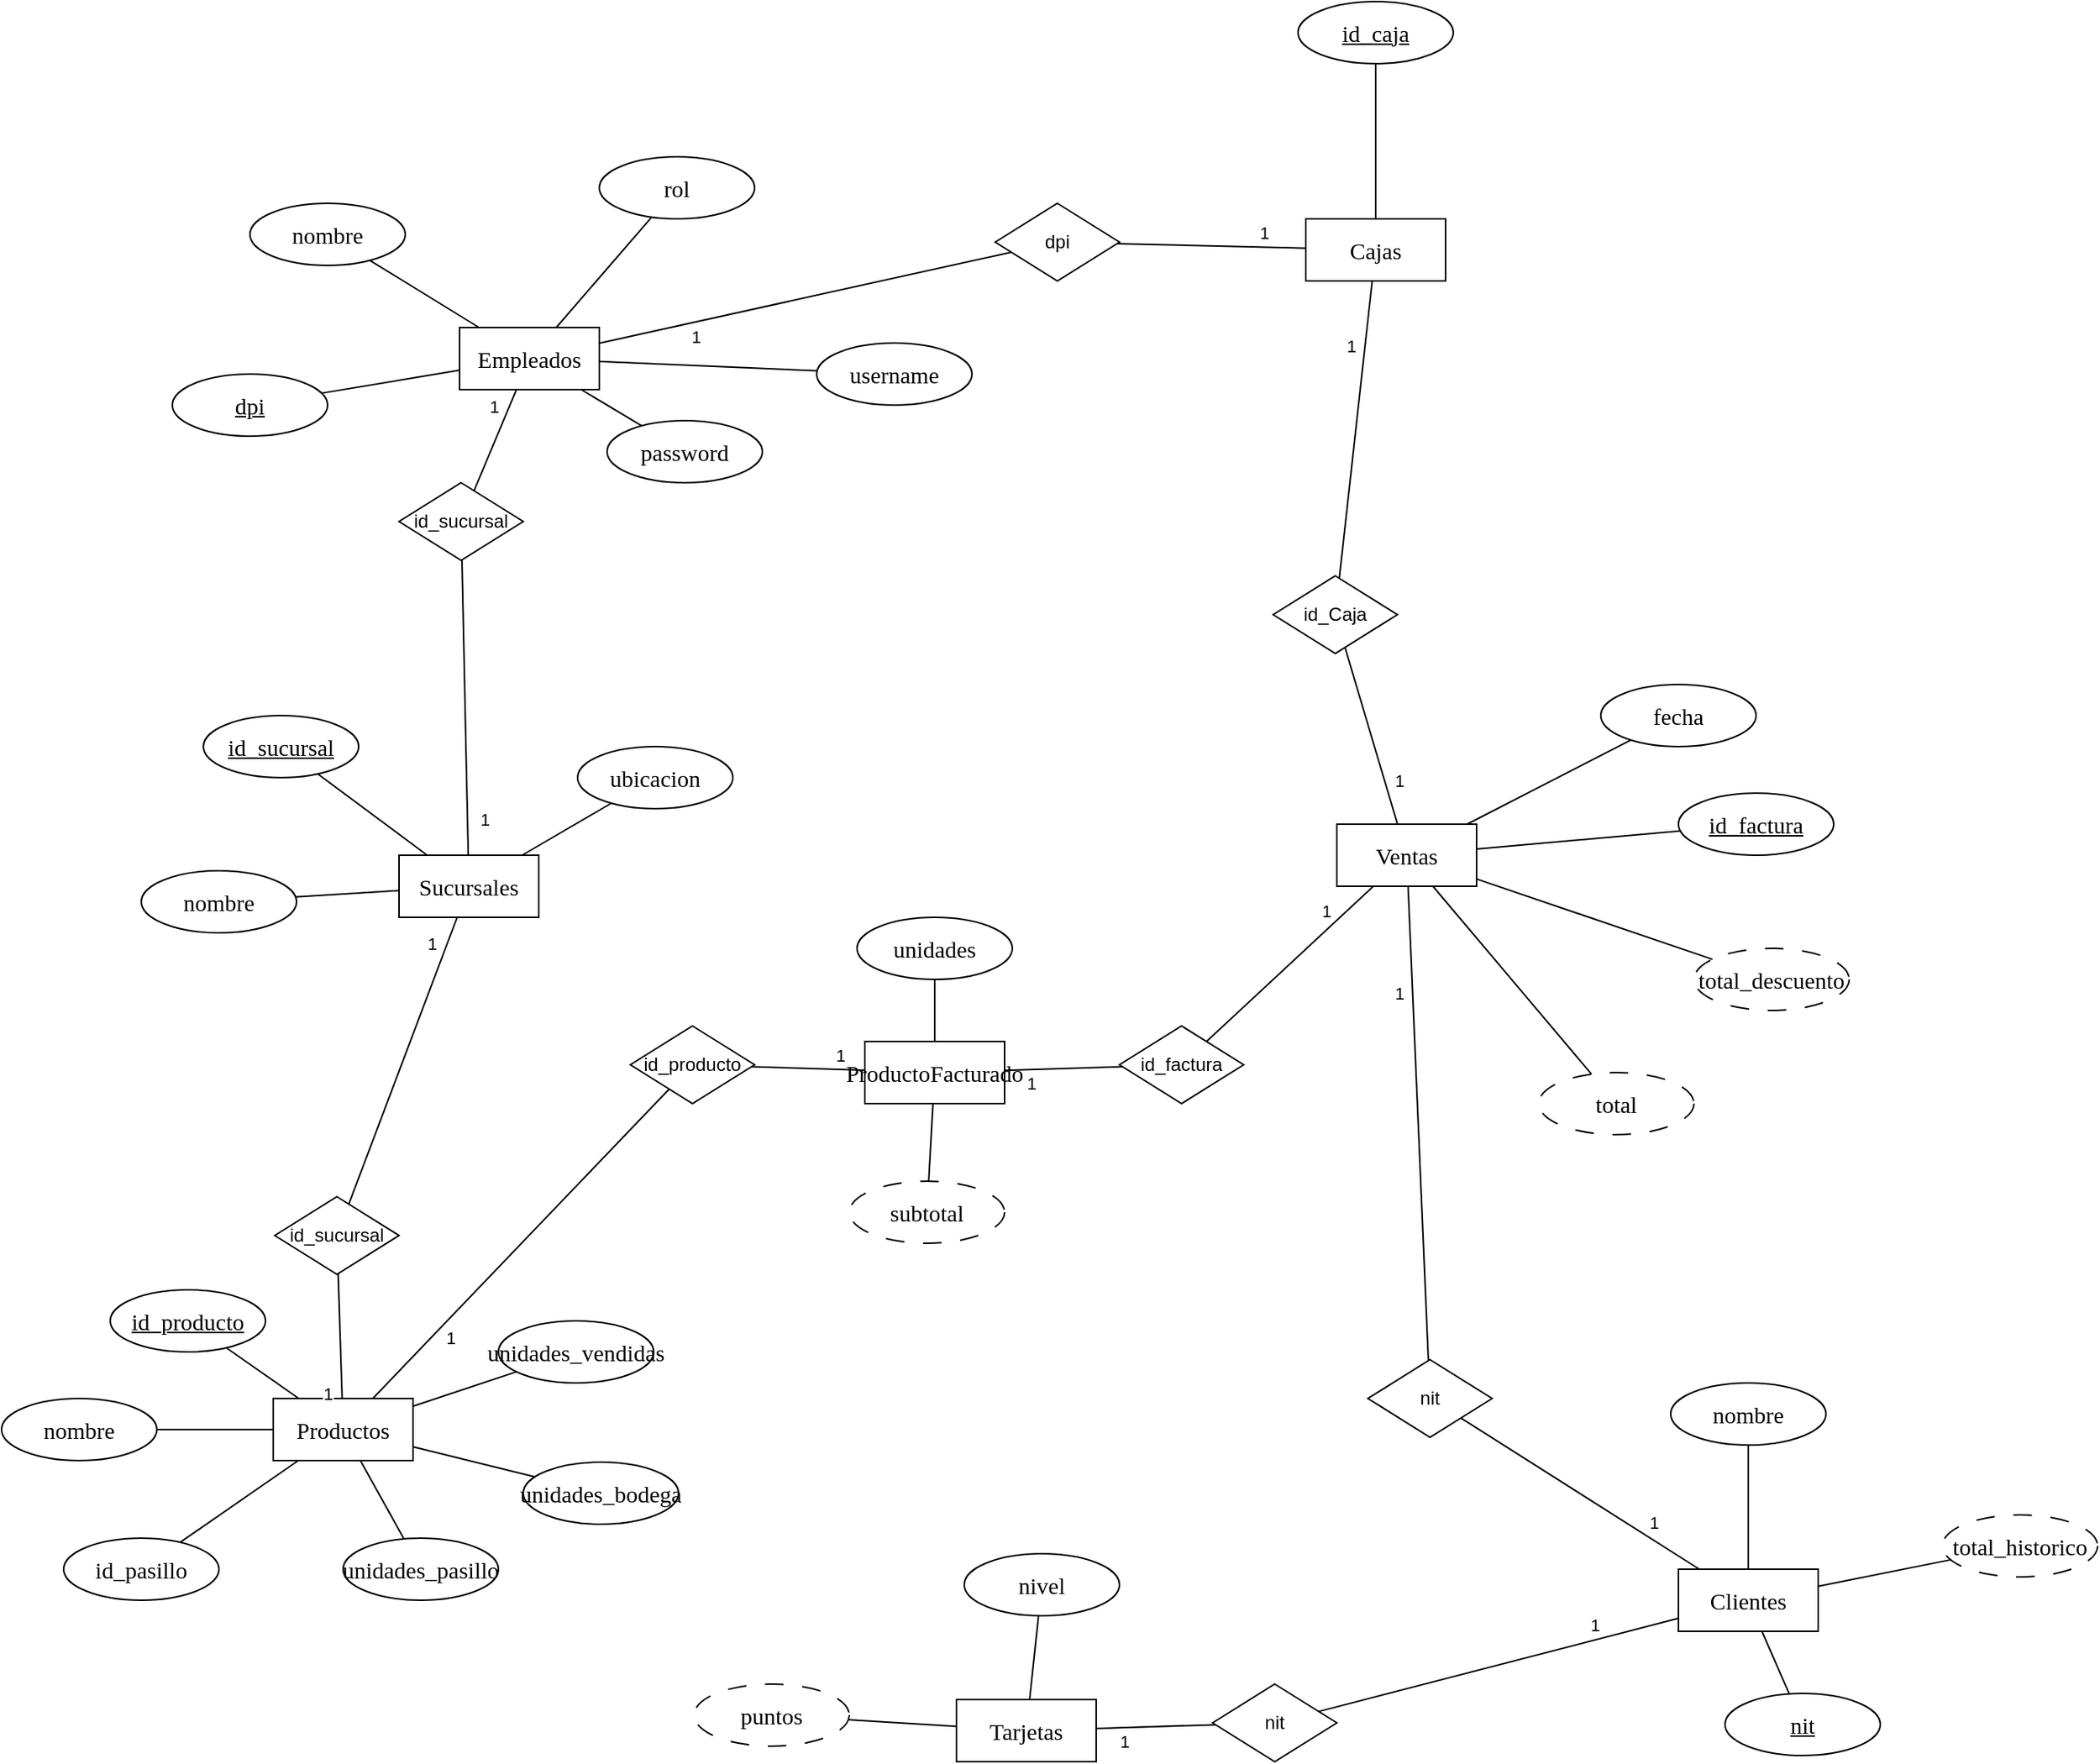 <mxfile version="24.7.8">
  <diagram name="Page-1" id="uq9tVkFY0VpL2rFD1yWa">
    <mxGraphModel dx="882" dy="587" grid="1" gridSize="10" guides="1" tooltips="1" connect="1" arrows="1" fold="1" page="1" pageScale="1" pageWidth="1169" pageHeight="827" math="0" shadow="0">
      <root>
        <mxCell id="0" />
        <mxCell id="1" parent="0" />
        <mxCell id="k-hOgq2_AKB81ZH2Ypp2-1" value="Sucursales" style="rounded=0;whiteSpace=wrap;html=1;fontFamily=Sofia Sans Semi Condensed;fontSize=15;" parent="1" vertex="1">
          <mxGeometry x="606" y="810" width="90" height="40" as="geometry" />
        </mxCell>
        <mxCell id="k-hOgq2_AKB81ZH2Ypp2-2" value="id_sucursal" style="ellipse;whiteSpace=wrap;html=1;fontFamily=Sofia Sans Semi Condensed;fontSize=15;fontStyle=4" parent="1" vertex="1">
          <mxGeometry x="480" y="720" width="100" height="40" as="geometry" />
        </mxCell>
        <mxCell id="k-hOgq2_AKB81ZH2Ypp2-3" value="nombre" style="ellipse;whiteSpace=wrap;html=1;fontFamily=Sofia Sans Semi Condensed;fontSize=15;" parent="1" vertex="1">
          <mxGeometry x="440" y="820" width="100" height="40" as="geometry" />
        </mxCell>
        <mxCell id="k-hOgq2_AKB81ZH2Ypp2-4" value="ubicacion" style="ellipse;whiteSpace=wrap;html=1;fontFamily=Sofia Sans Semi Condensed;fontSize=15;" parent="1" vertex="1">
          <mxGeometry x="721" y="740" width="100" height="40" as="geometry" />
        </mxCell>
        <mxCell id="k-hOgq2_AKB81ZH2Ypp2-6" value="" style="endArrow=none;html=1;rounded=0;" parent="1" source="k-hOgq2_AKB81ZH2Ypp2-1" target="k-hOgq2_AKB81ZH2Ypp2-4" edge="1">
          <mxGeometry width="50" height="50" relative="1" as="geometry">
            <mxPoint x="751" y="1010" as="sourcePoint" />
            <mxPoint x="891" y="900" as="targetPoint" />
          </mxGeometry>
        </mxCell>
        <mxCell id="k-hOgq2_AKB81ZH2Ypp2-7" value="" style="endArrow=none;html=1;rounded=0;" parent="1" source="k-hOgq2_AKB81ZH2Ypp2-1" target="k-hOgq2_AKB81ZH2Ypp2-3" edge="1">
          <mxGeometry width="50" height="50" relative="1" as="geometry">
            <mxPoint x="731" y="910" as="sourcePoint" />
            <mxPoint x="901" y="910" as="targetPoint" />
          </mxGeometry>
        </mxCell>
        <mxCell id="k-hOgq2_AKB81ZH2Ypp2-8" value="" style="endArrow=none;html=1;rounded=0;" parent="1" source="k-hOgq2_AKB81ZH2Ypp2-1" target="k-hOgq2_AKB81ZH2Ypp2-2" edge="1">
          <mxGeometry width="50" height="50" relative="1" as="geometry">
            <mxPoint x="741" y="920" as="sourcePoint" />
            <mxPoint x="911" y="920" as="targetPoint" />
          </mxGeometry>
        </mxCell>
        <mxCell id="k-hOgq2_AKB81ZH2Ypp2-9" value="Empleados" style="rounded=0;whiteSpace=wrap;html=1;fontFamily=Sofia Sans Semi Condensed;fontSize=15;" parent="1" vertex="1">
          <mxGeometry x="645" y="470" width="90" height="40" as="geometry" />
        </mxCell>
        <mxCell id="k-hOgq2_AKB81ZH2Ypp2-10" value="dpi" style="ellipse;whiteSpace=wrap;html=1;fontFamily=Sofia Sans Semi Condensed;fontSize=15;fontStyle=4" parent="1" vertex="1">
          <mxGeometry x="460" y="500" width="100" height="40" as="geometry" />
        </mxCell>
        <mxCell id="k-hOgq2_AKB81ZH2Ypp2-11" value="nombre" style="ellipse;whiteSpace=wrap;html=1;fontFamily=Sofia Sans Semi Condensed;fontSize=15;" parent="1" vertex="1">
          <mxGeometry x="510" y="390" width="100" height="40" as="geometry" />
        </mxCell>
        <mxCell id="k-hOgq2_AKB81ZH2Ypp2-13" value="1" style="endArrow=none;html=1;rounded=0;" parent="1" source="k-hOgq2_AKB81ZH2Ypp2-9" target="k-hOgq2_AKB81ZH2Ypp2-28" edge="1">
          <mxGeometry x="-0.551" y="-9" width="50" height="50" relative="1" as="geometry">
            <mxPoint x="790" y="670" as="sourcePoint" />
            <mxPoint x="725.804" y="319.929" as="targetPoint" />
            <mxPoint as="offset" />
          </mxGeometry>
        </mxCell>
        <mxCell id="k-hOgq2_AKB81ZH2Ypp2-14" value="" style="endArrow=none;html=1;rounded=0;" parent="1" source="k-hOgq2_AKB81ZH2Ypp2-9" target="k-hOgq2_AKB81ZH2Ypp2-11" edge="1">
          <mxGeometry width="50" height="50" relative="1" as="geometry">
            <mxPoint x="770" y="570" as="sourcePoint" />
            <mxPoint x="940" y="570" as="targetPoint" />
          </mxGeometry>
        </mxCell>
        <mxCell id="k-hOgq2_AKB81ZH2Ypp2-15" value="" style="endArrow=none;html=1;rounded=0;" parent="1" source="k-hOgq2_AKB81ZH2Ypp2-9" target="k-hOgq2_AKB81ZH2Ypp2-10" edge="1">
          <mxGeometry width="50" height="50" relative="1" as="geometry">
            <mxPoint x="780" y="580" as="sourcePoint" />
            <mxPoint x="950" y="580" as="targetPoint" />
          </mxGeometry>
        </mxCell>
        <mxCell id="k-hOgq2_AKB81ZH2Ypp2-16" value="id_pasillo" style="ellipse;whiteSpace=wrap;html=1;fontFamily=Sofia Sans Semi Condensed;fontSize=15;" parent="1" vertex="1">
          <mxGeometry x="390" y="1250" width="100" height="40" as="geometry" />
        </mxCell>
        <mxCell id="k-hOgq2_AKB81ZH2Ypp2-17" value="" style="endArrow=none;html=1;rounded=0;" parent="1" source="k-hOgq2_AKB81ZH2Ypp2-30" target="k-hOgq2_AKB81ZH2Ypp2-16" edge="1">
          <mxGeometry width="50" height="50" relative="1" as="geometry">
            <mxPoint x="500" y="1410" as="sourcePoint" />
            <mxPoint x="750" y="1510" as="targetPoint" />
          </mxGeometry>
        </mxCell>
        <mxCell id="k-hOgq2_AKB81ZH2Ypp2-18" value="unidades_pasillo" style="ellipse;whiteSpace=wrap;html=1;fontFamily=Sofia Sans Semi Condensed;fontSize=15;" parent="1" vertex="1">
          <mxGeometry x="570" y="1250" width="100" height="40" as="geometry" />
        </mxCell>
        <mxCell id="k-hOgq2_AKB81ZH2Ypp2-19" value="" style="endArrow=none;html=1;rounded=0;" parent="1" source="k-hOgq2_AKB81ZH2Ypp2-30" target="k-hOgq2_AKB81ZH2Ypp2-18" edge="1">
          <mxGeometry width="50" height="50" relative="1" as="geometry">
            <mxPoint x="510" y="1420" as="sourcePoint" />
            <mxPoint x="760" y="1520" as="targetPoint" />
          </mxGeometry>
        </mxCell>
        <mxCell id="k-hOgq2_AKB81ZH2Ypp2-20" value="unidades_bodega" style="ellipse;whiteSpace=wrap;html=1;fontFamily=Sofia Sans Semi Condensed;fontSize=15;" parent="1" vertex="1">
          <mxGeometry x="686" y="1201" width="100" height="40" as="geometry" />
        </mxCell>
        <mxCell id="k-hOgq2_AKB81ZH2Ypp2-21" value="" style="endArrow=none;html=1;rounded=0;" parent="1" source="k-hOgq2_AKB81ZH2Ypp2-30" target="k-hOgq2_AKB81ZH2Ypp2-20" edge="1">
          <mxGeometry width="50" height="50" relative="1" as="geometry">
            <mxPoint x="520" y="1430" as="sourcePoint" />
            <mxPoint x="770" y="1530" as="targetPoint" />
          </mxGeometry>
        </mxCell>
        <mxCell id="k-hOgq2_AKB81ZH2Ypp2-22" value="password" style="ellipse;whiteSpace=wrap;html=1;fontFamily=Sofia Sans Semi Condensed;fontSize=15;" parent="1" vertex="1">
          <mxGeometry x="740" y="530" width="100" height="40" as="geometry" />
        </mxCell>
        <mxCell id="k-hOgq2_AKB81ZH2Ypp2-23" value="" style="endArrow=none;html=1;rounded=0;" parent="1" source="k-hOgq2_AKB81ZH2Ypp2-9" target="k-hOgq2_AKB81ZH2Ypp2-22" edge="1">
          <mxGeometry width="50" height="50" relative="1" as="geometry">
            <mxPoint x="1020" y="420" as="sourcePoint" />
            <mxPoint x="1270" y="520" as="targetPoint" />
          </mxGeometry>
        </mxCell>
        <mxCell id="k-hOgq2_AKB81ZH2Ypp2-24" value="username" style="ellipse;whiteSpace=wrap;html=1;fontFamily=Sofia Sans Semi Condensed;fontSize=15;" parent="1" vertex="1">
          <mxGeometry x="875" y="480" width="100" height="40" as="geometry" />
        </mxCell>
        <mxCell id="k-hOgq2_AKB81ZH2Ypp2-25" value="" style="endArrow=none;html=1;rounded=0;" parent="1" source="k-hOgq2_AKB81ZH2Ypp2-9" target="k-hOgq2_AKB81ZH2Ypp2-24" edge="1">
          <mxGeometry width="50" height="50" relative="1" as="geometry">
            <mxPoint x="1030" y="430" as="sourcePoint" />
            <mxPoint x="1280" y="530" as="targetPoint" />
          </mxGeometry>
        </mxCell>
        <mxCell id="k-hOgq2_AKB81ZH2Ypp2-26" value="rol" style="ellipse;whiteSpace=wrap;html=1;fontFamily=Sofia Sans Semi Condensed;fontSize=15;" parent="1" vertex="1">
          <mxGeometry x="735" y="360" width="100" height="40" as="geometry" />
        </mxCell>
        <mxCell id="k-hOgq2_AKB81ZH2Ypp2-27" value="" style="endArrow=none;html=1;rounded=0;" parent="1" source="k-hOgq2_AKB81ZH2Ypp2-9" target="k-hOgq2_AKB81ZH2Ypp2-26" edge="1">
          <mxGeometry width="50" height="50" relative="1" as="geometry">
            <mxPoint x="1040" y="440" as="sourcePoint" />
            <mxPoint x="1290" y="540" as="targetPoint" />
          </mxGeometry>
        </mxCell>
        <mxCell id="k-hOgq2_AKB81ZH2Ypp2-28" value="id_sucursal" style="rhombus;whiteSpace=wrap;html=1;fontStyle=0" parent="1" vertex="1">
          <mxGeometry x="606" y="570" width="80" height="50" as="geometry" />
        </mxCell>
        <mxCell id="k-hOgq2_AKB81ZH2Ypp2-29" value="1" style="endArrow=none;html=1;rounded=0;" parent="1" source="k-hOgq2_AKB81ZH2Ypp2-1" target="k-hOgq2_AKB81ZH2Ypp2-28" edge="1">
          <mxGeometry x="-0.763" y="-11" width="50" height="50" relative="1" as="geometry">
            <mxPoint x="291" y="410" as="sourcePoint" />
            <mxPoint x="294" y="319" as="targetPoint" />
            <mxPoint as="offset" />
          </mxGeometry>
        </mxCell>
        <mxCell id="k-hOgq2_AKB81ZH2Ypp2-30" value="Productos" style="rounded=0;whiteSpace=wrap;html=1;fontFamily=Sofia Sans Semi Condensed;fontSize=15;" parent="1" vertex="1">
          <mxGeometry x="525" y="1160" width="90" height="40" as="geometry" />
        </mxCell>
        <mxCell id="k-hOgq2_AKB81ZH2Ypp2-31" value="id_producto" style="ellipse;whiteSpace=wrap;html=1;fontFamily=Sofia Sans Semi Condensed;fontSize=15;fontStyle=4" parent="1" vertex="1">
          <mxGeometry x="420" y="1090" width="100" height="40" as="geometry" />
        </mxCell>
        <mxCell id="k-hOgq2_AKB81ZH2Ypp2-32" value="nombre" style="ellipse;whiteSpace=wrap;html=1;fontFamily=Sofia Sans Semi Condensed;fontSize=15;" parent="1" vertex="1">
          <mxGeometry x="350" y="1160" width="100" height="40" as="geometry" />
        </mxCell>
        <mxCell id="k-hOgq2_AKB81ZH2Ypp2-33" value="unidades_vendidas" style="ellipse;whiteSpace=wrap;html=1;fontFamily=Sofia Sans Semi Condensed;fontSize=15;" parent="1" vertex="1">
          <mxGeometry x="670" y="1110" width="100" height="40" as="geometry" />
        </mxCell>
        <mxCell id="k-hOgq2_AKB81ZH2Ypp2-34" value="" style="endArrow=none;html=1;rounded=0;" parent="1" source="k-hOgq2_AKB81ZH2Ypp2-30" target="k-hOgq2_AKB81ZH2Ypp2-33" edge="1">
          <mxGeometry width="50" height="50" relative="1" as="geometry">
            <mxPoint x="670" y="1360" as="sourcePoint" />
            <mxPoint x="810" y="1250" as="targetPoint" />
          </mxGeometry>
        </mxCell>
        <mxCell id="k-hOgq2_AKB81ZH2Ypp2-35" value="" style="endArrow=none;html=1;rounded=0;" parent="1" source="k-hOgq2_AKB81ZH2Ypp2-30" target="k-hOgq2_AKB81ZH2Ypp2-32" edge="1">
          <mxGeometry width="50" height="50" relative="1" as="geometry">
            <mxPoint x="650" y="1260" as="sourcePoint" />
            <mxPoint x="820" y="1260" as="targetPoint" />
          </mxGeometry>
        </mxCell>
        <mxCell id="k-hOgq2_AKB81ZH2Ypp2-36" value="" style="endArrow=none;html=1;rounded=0;" parent="1" source="k-hOgq2_AKB81ZH2Ypp2-30" target="k-hOgq2_AKB81ZH2Ypp2-31" edge="1">
          <mxGeometry width="50" height="50" relative="1" as="geometry">
            <mxPoint x="660" y="1270" as="sourcePoint" />
            <mxPoint x="830" y="1270" as="targetPoint" />
          </mxGeometry>
        </mxCell>
        <mxCell id="k-hOgq2_AKB81ZH2Ypp2-37" value="id_sucursal" style="rhombus;whiteSpace=wrap;html=1;" parent="1" vertex="1">
          <mxGeometry x="526" y="1030" width="80" height="50" as="geometry" />
        </mxCell>
        <mxCell id="k-hOgq2_AKB81ZH2Ypp2-38" value="1" style="endArrow=none;html=1;rounded=0;" parent="1" source="k-hOgq2_AKB81ZH2Ypp2-37" target="k-hOgq2_AKB81ZH2Ypp2-30" edge="1">
          <mxGeometry x="0.909" y="-9" width="50" height="50" relative="1" as="geometry">
            <mxPoint x="630" y="430" as="sourcePoint" />
            <mxPoint x="630" y="350" as="targetPoint" />
            <mxPoint as="offset" />
          </mxGeometry>
        </mxCell>
        <mxCell id="k-hOgq2_AKB81ZH2Ypp2-39" value="1" style="endArrow=none;html=1;rounded=0;" parent="1" source="k-hOgq2_AKB81ZH2Ypp2-37" target="k-hOgq2_AKB81ZH2Ypp2-1" edge="1">
          <mxGeometry x="0.777" y="9" width="50" height="50" relative="1" as="geometry">
            <mxPoint x="485" y="166" as="sourcePoint" />
            <mxPoint x="615" y="117" as="targetPoint" />
            <mxPoint as="offset" />
          </mxGeometry>
        </mxCell>
        <mxCell id="k-hOgq2_AKB81ZH2Ypp2-40" value="Clientes" style="rounded=0;whiteSpace=wrap;html=1;fontFamily=Sofia Sans Semi Condensed;fontSize=15;" parent="1" vertex="1">
          <mxGeometry x="1430" y="1270" width="90" height="40" as="geometry" />
        </mxCell>
        <mxCell id="k-hOgq2_AKB81ZH2Ypp2-41" value="nit" style="ellipse;whiteSpace=wrap;html=1;fontFamily=Sofia Sans Semi Condensed;fontSize=15;fontStyle=4" parent="1" vertex="1">
          <mxGeometry x="1460" y="1350" width="100" height="40" as="geometry" />
        </mxCell>
        <mxCell id="k-hOgq2_AKB81ZH2Ypp2-42" value="nombre" style="ellipse;whiteSpace=wrap;html=1;fontFamily=Sofia Sans Semi Condensed;fontSize=15;" parent="1" vertex="1">
          <mxGeometry x="1425" y="1150" width="100" height="40" as="geometry" />
        </mxCell>
        <mxCell id="k-hOgq2_AKB81ZH2Ypp2-43" value="total_historico" style="ellipse;whiteSpace=wrap;html=1;fontFamily=Sofia Sans Semi Condensed;fontSize=15;dashed=1;dashPattern=12 12;" parent="1" vertex="1">
          <mxGeometry x="1600" y="1235" width="100" height="40" as="geometry" />
        </mxCell>
        <mxCell id="k-hOgq2_AKB81ZH2Ypp2-44" value="" style="endArrow=none;html=1;rounded=0;" parent="1" source="k-hOgq2_AKB81ZH2Ypp2-40" target="k-hOgq2_AKB81ZH2Ypp2-43" edge="1">
          <mxGeometry width="50" height="50" relative="1" as="geometry">
            <mxPoint x="1575" y="1470" as="sourcePoint" />
            <mxPoint x="1715" y="1360" as="targetPoint" />
          </mxGeometry>
        </mxCell>
        <mxCell id="k-hOgq2_AKB81ZH2Ypp2-45" value="" style="endArrow=none;html=1;rounded=0;" parent="1" source="k-hOgq2_AKB81ZH2Ypp2-40" target="k-hOgq2_AKB81ZH2Ypp2-42" edge="1">
          <mxGeometry width="50" height="50" relative="1" as="geometry">
            <mxPoint x="1555" y="1370" as="sourcePoint" />
            <mxPoint x="1725" y="1370" as="targetPoint" />
          </mxGeometry>
        </mxCell>
        <mxCell id="k-hOgq2_AKB81ZH2Ypp2-46" value="" style="endArrow=none;html=1;rounded=0;" parent="1" source="k-hOgq2_AKB81ZH2Ypp2-40" target="k-hOgq2_AKB81ZH2Ypp2-41" edge="1">
          <mxGeometry width="50" height="50" relative="1" as="geometry">
            <mxPoint x="1565" y="1380" as="sourcePoint" />
            <mxPoint x="1735" y="1380" as="targetPoint" />
          </mxGeometry>
        </mxCell>
        <mxCell id="k-hOgq2_AKB81ZH2Ypp2-47" value="Cajas" style="rounded=0;whiteSpace=wrap;html=1;fontFamily=Sofia Sans Semi Condensed;fontSize=15;" parent="1" vertex="1">
          <mxGeometry x="1190" y="400" width="90" height="40" as="geometry" />
        </mxCell>
        <mxCell id="k-hOgq2_AKB81ZH2Ypp2-48" value="id_caja" style="ellipse;whiteSpace=wrap;html=1;fontFamily=Sofia Sans Semi Condensed;fontSize=15;fontStyle=4" parent="1" vertex="1">
          <mxGeometry x="1185" y="260" width="100" height="40" as="geometry" />
        </mxCell>
        <mxCell id="k-hOgq2_AKB81ZH2Ypp2-53" value="" style="endArrow=none;html=1;rounded=0;" parent="1" source="k-hOgq2_AKB81ZH2Ypp2-47" target="k-hOgq2_AKB81ZH2Ypp2-48" edge="1">
          <mxGeometry width="50" height="50" relative="1" as="geometry">
            <mxPoint x="1270" y="560" as="sourcePoint" />
            <mxPoint x="1440" y="560" as="targetPoint" />
          </mxGeometry>
        </mxCell>
        <mxCell id="k-hOgq2_AKB81ZH2Ypp2-54" value="Ventas" style="rounded=0;whiteSpace=wrap;html=1;fontFamily=Sofia Sans Semi Condensed;fontSize=15;" parent="1" vertex="1">
          <mxGeometry x="1210" y="790" width="90" height="40" as="geometry" />
        </mxCell>
        <mxCell id="k-hOgq2_AKB81ZH2Ypp2-55" value="id_factura" style="ellipse;whiteSpace=wrap;html=1;fontFamily=Sofia Sans Semi Condensed;fontSize=15;fontStyle=4" parent="1" vertex="1">
          <mxGeometry x="1430" y="770" width="100" height="40" as="geometry" />
        </mxCell>
        <mxCell id="k-hOgq2_AKB81ZH2Ypp2-57" value="1" style="endArrow=none;html=1;rounded=0;" parent="1" source="k-hOgq2_AKB81ZH2Ypp2-54" target="k-hOgq2_AKB81ZH2Ypp2-66" edge="1">
          <mxGeometry x="-0.551" y="-9" width="50" height="50" relative="1" as="geometry">
            <mxPoint x="360" y="830" as="sourcePoint" />
            <mxPoint x="295.804" y="479.929" as="targetPoint" />
            <mxPoint as="offset" />
          </mxGeometry>
        </mxCell>
        <mxCell id="k-hOgq2_AKB81ZH2Ypp2-59" value="" style="endArrow=none;html=1;rounded=0;" parent="1" source="k-hOgq2_AKB81ZH2Ypp2-54" target="k-hOgq2_AKB81ZH2Ypp2-55" edge="1">
          <mxGeometry width="50" height="50" relative="1" as="geometry">
            <mxPoint x="1370" y="860" as="sourcePoint" />
            <mxPoint x="1540" y="860" as="targetPoint" />
          </mxGeometry>
        </mxCell>
        <mxCell id="k-hOgq2_AKB81ZH2Ypp2-64" value="total" style="ellipse;whiteSpace=wrap;html=1;fontFamily=Sofia Sans Semi Condensed;fontSize=15;dashed=1;dashPattern=12 12;" parent="1" vertex="1">
          <mxGeometry x="1340" y="950" width="100" height="40" as="geometry" />
        </mxCell>
        <mxCell id="k-hOgq2_AKB81ZH2Ypp2-65" value="" style="endArrow=none;html=1;rounded=0;" parent="1" source="k-hOgq2_AKB81ZH2Ypp2-54" target="k-hOgq2_AKB81ZH2Ypp2-64" edge="1">
          <mxGeometry width="50" height="50" relative="1" as="geometry">
            <mxPoint x="1630" y="720" as="sourcePoint" />
            <mxPoint x="1880" y="820" as="targetPoint" />
          </mxGeometry>
        </mxCell>
        <mxCell id="k-hOgq2_AKB81ZH2Ypp2-66" value="nit" style="rhombus;whiteSpace=wrap;html=1;" parent="1" vertex="1">
          <mxGeometry x="1230" y="1135" width="80" height="50" as="geometry" />
        </mxCell>
        <mxCell id="k-hOgq2_AKB81ZH2Ypp2-69" value="1" style="endArrow=none;html=1;rounded=0;" parent="1" source="k-hOgq2_AKB81ZH2Ypp2-40" target="k-hOgq2_AKB81ZH2Ypp2-66" edge="1">
          <mxGeometry x="-0.551" y="-9" width="50" height="50" relative="1" as="geometry">
            <mxPoint x="845" y="500" as="sourcePoint" />
            <mxPoint x="690" y="480" as="targetPoint" />
            <mxPoint as="offset" />
          </mxGeometry>
        </mxCell>
        <mxCell id="k-hOgq2_AKB81ZH2Ypp2-71" value="1" style="endArrow=none;html=1;rounded=0;" parent="1" source="k-hOgq2_AKB81ZH2Ypp2-9" target="k-hOgq2_AKB81ZH2Ypp2-72" edge="1">
          <mxGeometry x="-0.551" y="-9" width="50" height="50" relative="1" as="geometry">
            <mxPoint x="1470" y="655" as="sourcePoint" />
            <mxPoint x="1110" y="855" as="targetPoint" />
            <mxPoint as="offset" />
          </mxGeometry>
        </mxCell>
        <mxCell id="k-hOgq2_AKB81ZH2Ypp2-72" value="dpi" style="rhombus;whiteSpace=wrap;html=1;" parent="1" vertex="1">
          <mxGeometry x="990" y="390" width="80" height="50" as="geometry" />
        </mxCell>
        <mxCell id="k-hOgq2_AKB81ZH2Ypp2-73" value="1" style="endArrow=none;html=1;rounded=0;" parent="1" source="k-hOgq2_AKB81ZH2Ypp2-47" target="k-hOgq2_AKB81ZH2Ypp2-72" edge="1">
          <mxGeometry x="-0.551" y="-9" width="50" height="50" relative="1" as="geometry">
            <mxPoint x="830" y="615" as="sourcePoint" />
            <mxPoint x="993" y="601" as="targetPoint" />
            <mxPoint as="offset" />
          </mxGeometry>
        </mxCell>
        <mxCell id="k-hOgq2_AKB81ZH2Ypp2-77" value="1" style="endArrow=none;html=1;rounded=0;" parent="1" source="k-hOgq2_AKB81ZH2Ypp2-47" target="k-hOgq2_AKB81ZH2Ypp2-78" edge="1">
          <mxGeometry x="-0.551" y="-9" width="50" height="50" relative="1" as="geometry">
            <mxPoint x="1600" y="421.613" as="sourcePoint" />
            <mxPoint x="1270" y="825" as="targetPoint" />
            <mxPoint as="offset" />
          </mxGeometry>
        </mxCell>
        <mxCell id="k-hOgq2_AKB81ZH2Ypp2-78" value="id_Caja" style="rhombus;whiteSpace=wrap;html=1;" parent="1" vertex="1">
          <mxGeometry x="1169" y="630" width="80" height="50" as="geometry" />
        </mxCell>
        <mxCell id="k-hOgq2_AKB81ZH2Ypp2-79" value="1" style="endArrow=none;html=1;rounded=0;" parent="1" source="k-hOgq2_AKB81ZH2Ypp2-54" target="k-hOgq2_AKB81ZH2Ypp2-78" edge="1">
          <mxGeometry x="-0.551" y="-9" width="50" height="50" relative="1" as="geometry">
            <mxPoint x="1080" y="935" as="sourcePoint" />
            <mxPoint x="1243" y="921" as="targetPoint" />
            <mxPoint as="offset" />
          </mxGeometry>
        </mxCell>
        <mxCell id="k-hOgq2_AKB81ZH2Ypp2-83" value="fecha" style="ellipse;whiteSpace=wrap;html=1;fontFamily=Sofia Sans Semi Condensed;fontSize=15;" parent="1" vertex="1">
          <mxGeometry x="1380" y="700" width="100" height="40" as="geometry" />
        </mxCell>
        <mxCell id="k-hOgq2_AKB81ZH2Ypp2-84" value="" style="endArrow=none;html=1;rounded=0;" parent="1" source="k-hOgq2_AKB81ZH2Ypp2-54" target="k-hOgq2_AKB81ZH2Ypp2-83" edge="1">
          <mxGeometry width="50" height="50" relative="1" as="geometry">
            <mxPoint x="1364" y="700" as="sourcePoint" />
            <mxPoint x="1646" y="800" as="targetPoint" />
          </mxGeometry>
        </mxCell>
        <mxCell id="k-hOgq2_AKB81ZH2Ypp2-85" value="total_descuento" style="ellipse;whiteSpace=wrap;html=1;fontFamily=Sofia Sans Semi Condensed;fontSize=15;dashed=1;dashPattern=12 12;" parent="1" vertex="1">
          <mxGeometry x="1440" y="870" width="100" height="40" as="geometry" />
        </mxCell>
        <mxCell id="k-hOgq2_AKB81ZH2Ypp2-86" value="" style="endArrow=none;html=1;rounded=0;" parent="1" source="k-hOgq2_AKB81ZH2Ypp2-54" target="k-hOgq2_AKB81ZH2Ypp2-85" edge="1">
          <mxGeometry width="50" height="50" relative="1" as="geometry">
            <mxPoint x="1294" y="800" as="sourcePoint" />
            <mxPoint x="1301" y="830" as="targetPoint" />
          </mxGeometry>
        </mxCell>
        <mxCell id="k-hOgq2_AKB81ZH2Ypp2-88" value="ProductoFacturado" style="rounded=0;whiteSpace=wrap;html=1;fontFamily=Sofia Sans Semi Condensed;fontSize=15;" parent="1" vertex="1">
          <mxGeometry x="906" y="930" width="90" height="40" as="geometry" />
        </mxCell>
        <mxCell id="k-hOgq2_AKB81ZH2Ypp2-96" value="subtotal" style="ellipse;whiteSpace=wrap;html=1;fontFamily=Sofia Sans Semi Condensed;fontSize=15;dashed=1;dashPattern=12 12;" parent="1" vertex="1">
          <mxGeometry x="896" y="1020" width="100" height="40" as="geometry" />
        </mxCell>
        <mxCell id="k-hOgq2_AKB81ZH2Ypp2-97" value="" style="endArrow=none;html=1;rounded=0;" parent="1" source="k-hOgq2_AKB81ZH2Ypp2-88" target="k-hOgq2_AKB81ZH2Ypp2-96" edge="1">
          <mxGeometry width="50" height="50" relative="1" as="geometry">
            <mxPoint x="1326" y="860" as="sourcePoint" />
            <mxPoint x="1576" y="960" as="targetPoint" />
          </mxGeometry>
        </mxCell>
        <mxCell id="k-hOgq2_AKB81ZH2Ypp2-98" value="1" style="endArrow=none;html=1;rounded=0;" parent="1" source="k-hOgq2_AKB81ZH2Ypp2-54" target="k-hOgq2_AKB81ZH2Ypp2-99" edge="1">
          <mxGeometry x="-0.551" y="-9" width="50" height="50" relative="1" as="geometry">
            <mxPoint x="570" y="1152" as="sourcePoint" />
            <mxPoint x="240" y="1555" as="targetPoint" />
            <mxPoint as="offset" />
          </mxGeometry>
        </mxCell>
        <mxCell id="k-hOgq2_AKB81ZH2Ypp2-99" value="id_factura" style="rhombus;whiteSpace=wrap;html=1;" parent="1" vertex="1">
          <mxGeometry x="1070" y="920" width="80" height="50" as="geometry" />
        </mxCell>
        <mxCell id="k-hOgq2_AKB81ZH2Ypp2-100" value="1" style="endArrow=none;html=1;rounded=0;" parent="1" source="k-hOgq2_AKB81ZH2Ypp2-88" target="k-hOgq2_AKB81ZH2Ypp2-99" edge="1">
          <mxGeometry x="-0.551" y="-9" width="50" height="50" relative="1" as="geometry">
            <mxPoint x="996" y="1065" as="sourcePoint" />
            <mxPoint x="1159" y="1051" as="targetPoint" />
            <mxPoint as="offset" />
          </mxGeometry>
        </mxCell>
        <mxCell id="k-hOgq2_AKB81ZH2Ypp2-101" value="unidades" style="ellipse;whiteSpace=wrap;html=1;fontFamily=Sofia Sans Semi Condensed;fontSize=15;" parent="1" vertex="1">
          <mxGeometry x="901" y="850" width="100" height="40" as="geometry" />
        </mxCell>
        <mxCell id="k-hOgq2_AKB81ZH2Ypp2-102" value="" style="endArrow=none;html=1;rounded=0;" parent="1" source="k-hOgq2_AKB81ZH2Ypp2-88" target="k-hOgq2_AKB81ZH2Ypp2-101" edge="1">
          <mxGeometry width="50" height="50" relative="1" as="geometry">
            <mxPoint x="1060" y="840" as="sourcePoint" />
            <mxPoint x="1342" y="940" as="targetPoint" />
          </mxGeometry>
        </mxCell>
        <mxCell id="k-hOgq2_AKB81ZH2Ypp2-105" value="1" style="endArrow=none;html=1;rounded=0;" parent="1" source="k-hOgq2_AKB81ZH2Ypp2-30" target="k-hOgq2_AKB81ZH2Ypp2-106" edge="1">
          <mxGeometry x="-0.551" y="-9" width="50" height="50" relative="1" as="geometry">
            <mxPoint x="730" y="1170" as="sourcePoint" />
            <mxPoint x="250" y="1565" as="targetPoint" />
            <mxPoint as="offset" />
          </mxGeometry>
        </mxCell>
        <mxCell id="k-hOgq2_AKB81ZH2Ypp2-106" value="id_producto" style="rhombus;whiteSpace=wrap;html=1;" parent="1" vertex="1">
          <mxGeometry x="755" y="920" width="80" height="50" as="geometry" />
        </mxCell>
        <mxCell id="k-hOgq2_AKB81ZH2Ypp2-107" value="1" style="endArrow=none;html=1;rounded=0;" parent="1" source="k-hOgq2_AKB81ZH2Ypp2-88" target="k-hOgq2_AKB81ZH2Ypp2-106" edge="1">
          <mxGeometry x="-0.551" y="-9" width="50" height="50" relative="1" as="geometry">
            <mxPoint x="671" y="910" as="sourcePoint" />
            <mxPoint x="849" y="1031" as="targetPoint" />
            <mxPoint as="offset" />
          </mxGeometry>
        </mxCell>
        <mxCell id="k-hOgq2_AKB81ZH2Ypp2-108" value="Tarjetas" style="rounded=0;whiteSpace=wrap;html=1;fontFamily=Sofia Sans Semi Condensed;fontSize=15;" parent="1" vertex="1">
          <mxGeometry x="965" y="1354" width="90" height="40" as="geometry" />
        </mxCell>
        <mxCell id="k-hOgq2_AKB81ZH2Ypp2-109" value="puntos" style="ellipse;whiteSpace=wrap;html=1;fontFamily=Sofia Sans Semi Condensed;fontSize=15;dashed=1;dashPattern=12 12;" parent="1" vertex="1">
          <mxGeometry x="796" y="1344" width="100" height="40" as="geometry" />
        </mxCell>
        <mxCell id="k-hOgq2_AKB81ZH2Ypp2-110" value="" style="endArrow=none;html=1;rounded=0;" parent="1" source="k-hOgq2_AKB81ZH2Ypp2-108" target="k-hOgq2_AKB81ZH2Ypp2-109" edge="1">
          <mxGeometry width="50" height="50" relative="1" as="geometry">
            <mxPoint x="1721" y="1184" as="sourcePoint" />
            <mxPoint x="1971" y="1284" as="targetPoint" />
          </mxGeometry>
        </mxCell>
        <mxCell id="k-hOgq2_AKB81ZH2Ypp2-111" value="nit" style="rhombus;whiteSpace=wrap;html=1;" parent="1" vertex="1">
          <mxGeometry x="1130" y="1344" width="80" height="50" as="geometry" />
        </mxCell>
        <mxCell id="k-hOgq2_AKB81ZH2Ypp2-112" value="1" style="endArrow=none;html=1;rounded=0;" parent="1" source="k-hOgq2_AKB81ZH2Ypp2-108" target="k-hOgq2_AKB81ZH2Ypp2-111" edge="1">
          <mxGeometry x="-0.551" y="-9" width="50" height="50" relative="1" as="geometry">
            <mxPoint x="2150" y="1535" as="sourcePoint" />
            <mxPoint x="2313" y="1521" as="targetPoint" />
            <mxPoint as="offset" />
          </mxGeometry>
        </mxCell>
        <mxCell id="k-hOgq2_AKB81ZH2Ypp2-113" value="nivel" style="ellipse;whiteSpace=wrap;html=1;fontFamily=Sofia Sans Semi Condensed;fontSize=15;" parent="1" vertex="1">
          <mxGeometry x="970" y="1260" width="100" height="40" as="geometry" />
        </mxCell>
        <mxCell id="k-hOgq2_AKB81ZH2Ypp2-114" value="" style="endArrow=none;html=1;rounded=0;" parent="1" source="k-hOgq2_AKB81ZH2Ypp2-108" target="k-hOgq2_AKB81ZH2Ypp2-113" edge="1">
          <mxGeometry width="50" height="50" relative="1" as="geometry">
            <mxPoint x="1455" y="1164" as="sourcePoint" />
            <mxPoint x="1737" y="1264" as="targetPoint" />
          </mxGeometry>
        </mxCell>
        <mxCell id="k-hOgq2_AKB81ZH2Ypp2-116" value="1" style="endArrow=none;html=1;rounded=0;" parent="1" source="k-hOgq2_AKB81ZH2Ypp2-40" target="k-hOgq2_AKB81ZH2Ypp2-111" edge="1">
          <mxGeometry x="-0.551" y="-9" width="50" height="50" relative="1" as="geometry">
            <mxPoint x="966" y="1130" as="sourcePoint" />
            <mxPoint x="878" y="925" as="targetPoint" />
            <mxPoint as="offset" />
          </mxGeometry>
        </mxCell>
      </root>
    </mxGraphModel>
  </diagram>
</mxfile>
